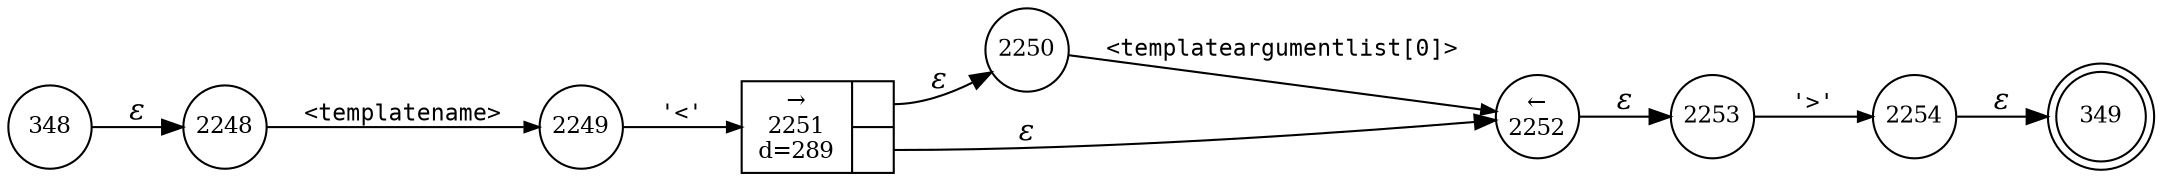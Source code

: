 digraph ATN {
rankdir=LR;
s349[fontsize=11, label="349", shape=doublecircle, fixedsize=true, width=.6];
s2248[fontsize=11,label="2248", shape=circle, fixedsize=true, width=.55, peripheries=1];
s2249[fontsize=11,label="2249", shape=circle, fixedsize=true, width=.55, peripheries=1];
s2250[fontsize=11,label="2250", shape=circle, fixedsize=true, width=.55, peripheries=1];
s2251[fontsize=11,label="{&rarr;\n2251\nd=289|{<p0>|<p1>}}", shape=record, fixedsize=false, peripheries=1];
s348[fontsize=11,label="348", shape=circle, fixedsize=true, width=.55, peripheries=1];
s2252[fontsize=11,label="&larr;\n2252", shape=circle, fixedsize=true, width=.55, peripheries=1];
s2253[fontsize=11,label="2253", shape=circle, fixedsize=true, width=.55, peripheries=1];
s2254[fontsize=11,label="2254", shape=circle, fixedsize=true, width=.55, peripheries=1];
s348 -> s2248 [fontname="Times-Italic", label="&epsilon;"];
s2248 -> s2249 [fontsize=11, fontname="Courier", arrowsize=.7, label = "<templatename>", arrowhead = normal];
s2249 -> s2251 [fontsize=11, fontname="Courier", arrowsize=.7, label = "'<'", arrowhead = normal];
s2251:p0 -> s2250 [fontname="Times-Italic", label="&epsilon;"];
s2251:p1 -> s2252 [fontname="Times-Italic", label="&epsilon;"];
s2250 -> s2252 [fontsize=11, fontname="Courier", arrowsize=.7, label = "<templateargumentlist[0]>", arrowhead = normal];
s2252 -> s2253 [fontname="Times-Italic", label="&epsilon;"];
s2253 -> s2254 [fontsize=11, fontname="Courier", arrowsize=.7, label = "'>'", arrowhead = normal];
s2254 -> s349 [fontname="Times-Italic", label="&epsilon;"];
}